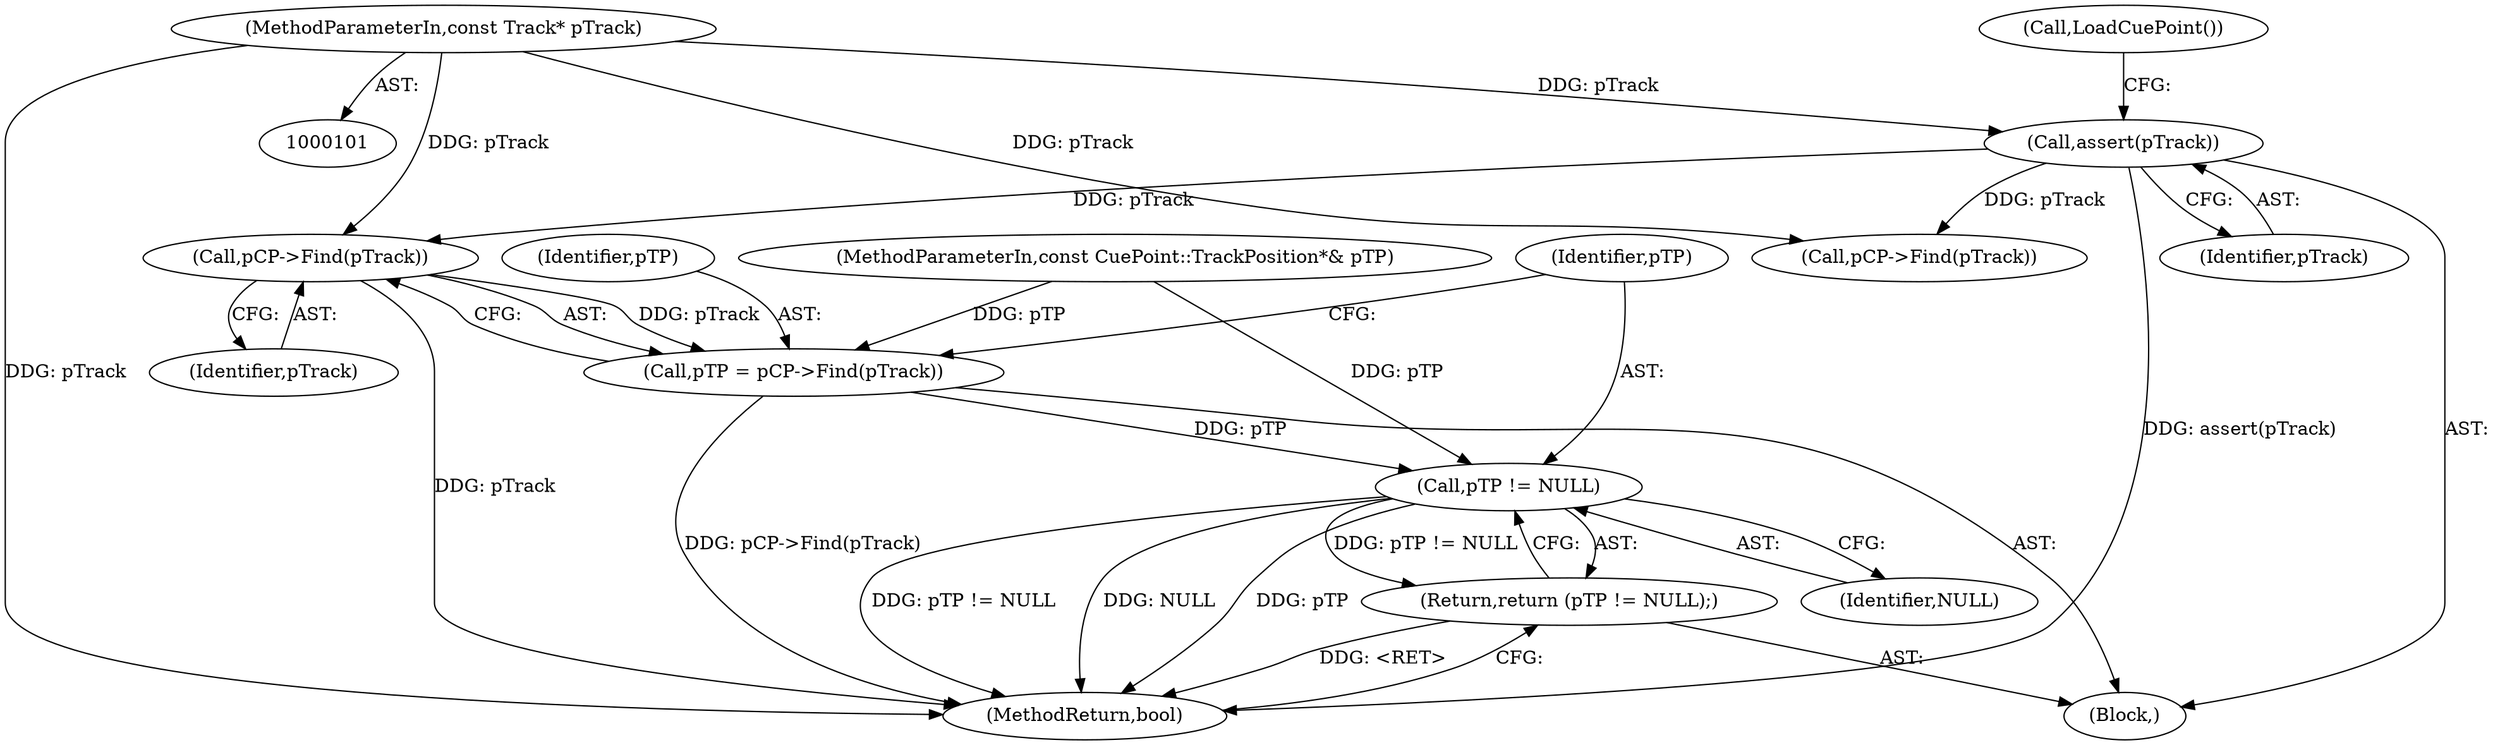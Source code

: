 digraph "1_Android_cc274e2abe8b2a6698a5c47d8aa4bb45f1f9538d_9@pointer" {
"1000237" [label="(Call,pCP->Find(pTrack))"];
"1000111" [label="(Call,assert(pTrack))"];
"1000103" [label="(MethodParameterIn,const Track* pTrack)"];
"1000235" [label="(Call,pTP = pCP->Find(pTrack))"];
"1000240" [label="(Call,pTP != NULL)"];
"1000239" [label="(Return,return (pTP != NULL);)"];
"1000238" [label="(Identifier,pTrack)"];
"1000237" [label="(Call,pCP->Find(pTrack))"];
"1000240" [label="(Call,pTP != NULL)"];
"1000242" [label="(Identifier,NULL)"];
"1000111" [label="(Call,assert(pTrack))"];
"1000152" [label="(Call,pCP->Find(pTrack))"];
"1000243" [label="(MethodReturn,bool)"];
"1000112" [label="(Identifier,pTrack)"];
"1000113" [label="(Call,LoadCuePoint())"];
"1000103" [label="(MethodParameterIn,const Track* pTrack)"];
"1000105" [label="(MethodParameterIn,const CuePoint::TrackPosition*& pTP)"];
"1000235" [label="(Call,pTP = pCP->Find(pTrack))"];
"1000106" [label="(Block,)"];
"1000236" [label="(Identifier,pTP)"];
"1000239" [label="(Return,return (pTP != NULL);)"];
"1000241" [label="(Identifier,pTP)"];
"1000237" -> "1000235"  [label="AST: "];
"1000237" -> "1000238"  [label="CFG: "];
"1000238" -> "1000237"  [label="AST: "];
"1000235" -> "1000237"  [label="CFG: "];
"1000237" -> "1000243"  [label="DDG: pTrack"];
"1000237" -> "1000235"  [label="DDG: pTrack"];
"1000111" -> "1000237"  [label="DDG: pTrack"];
"1000103" -> "1000237"  [label="DDG: pTrack"];
"1000111" -> "1000106"  [label="AST: "];
"1000111" -> "1000112"  [label="CFG: "];
"1000112" -> "1000111"  [label="AST: "];
"1000113" -> "1000111"  [label="CFG: "];
"1000111" -> "1000243"  [label="DDG: assert(pTrack)"];
"1000103" -> "1000111"  [label="DDG: pTrack"];
"1000111" -> "1000152"  [label="DDG: pTrack"];
"1000103" -> "1000101"  [label="AST: "];
"1000103" -> "1000243"  [label="DDG: pTrack"];
"1000103" -> "1000152"  [label="DDG: pTrack"];
"1000235" -> "1000106"  [label="AST: "];
"1000236" -> "1000235"  [label="AST: "];
"1000241" -> "1000235"  [label="CFG: "];
"1000235" -> "1000243"  [label="DDG: pCP->Find(pTrack)"];
"1000105" -> "1000235"  [label="DDG: pTP"];
"1000235" -> "1000240"  [label="DDG: pTP"];
"1000240" -> "1000239"  [label="AST: "];
"1000240" -> "1000242"  [label="CFG: "];
"1000241" -> "1000240"  [label="AST: "];
"1000242" -> "1000240"  [label="AST: "];
"1000239" -> "1000240"  [label="CFG: "];
"1000240" -> "1000243"  [label="DDG: pTP != NULL"];
"1000240" -> "1000243"  [label="DDG: NULL"];
"1000240" -> "1000243"  [label="DDG: pTP"];
"1000240" -> "1000239"  [label="DDG: pTP != NULL"];
"1000105" -> "1000240"  [label="DDG: pTP"];
"1000239" -> "1000106"  [label="AST: "];
"1000243" -> "1000239"  [label="CFG: "];
"1000239" -> "1000243"  [label="DDG: <RET>"];
}
